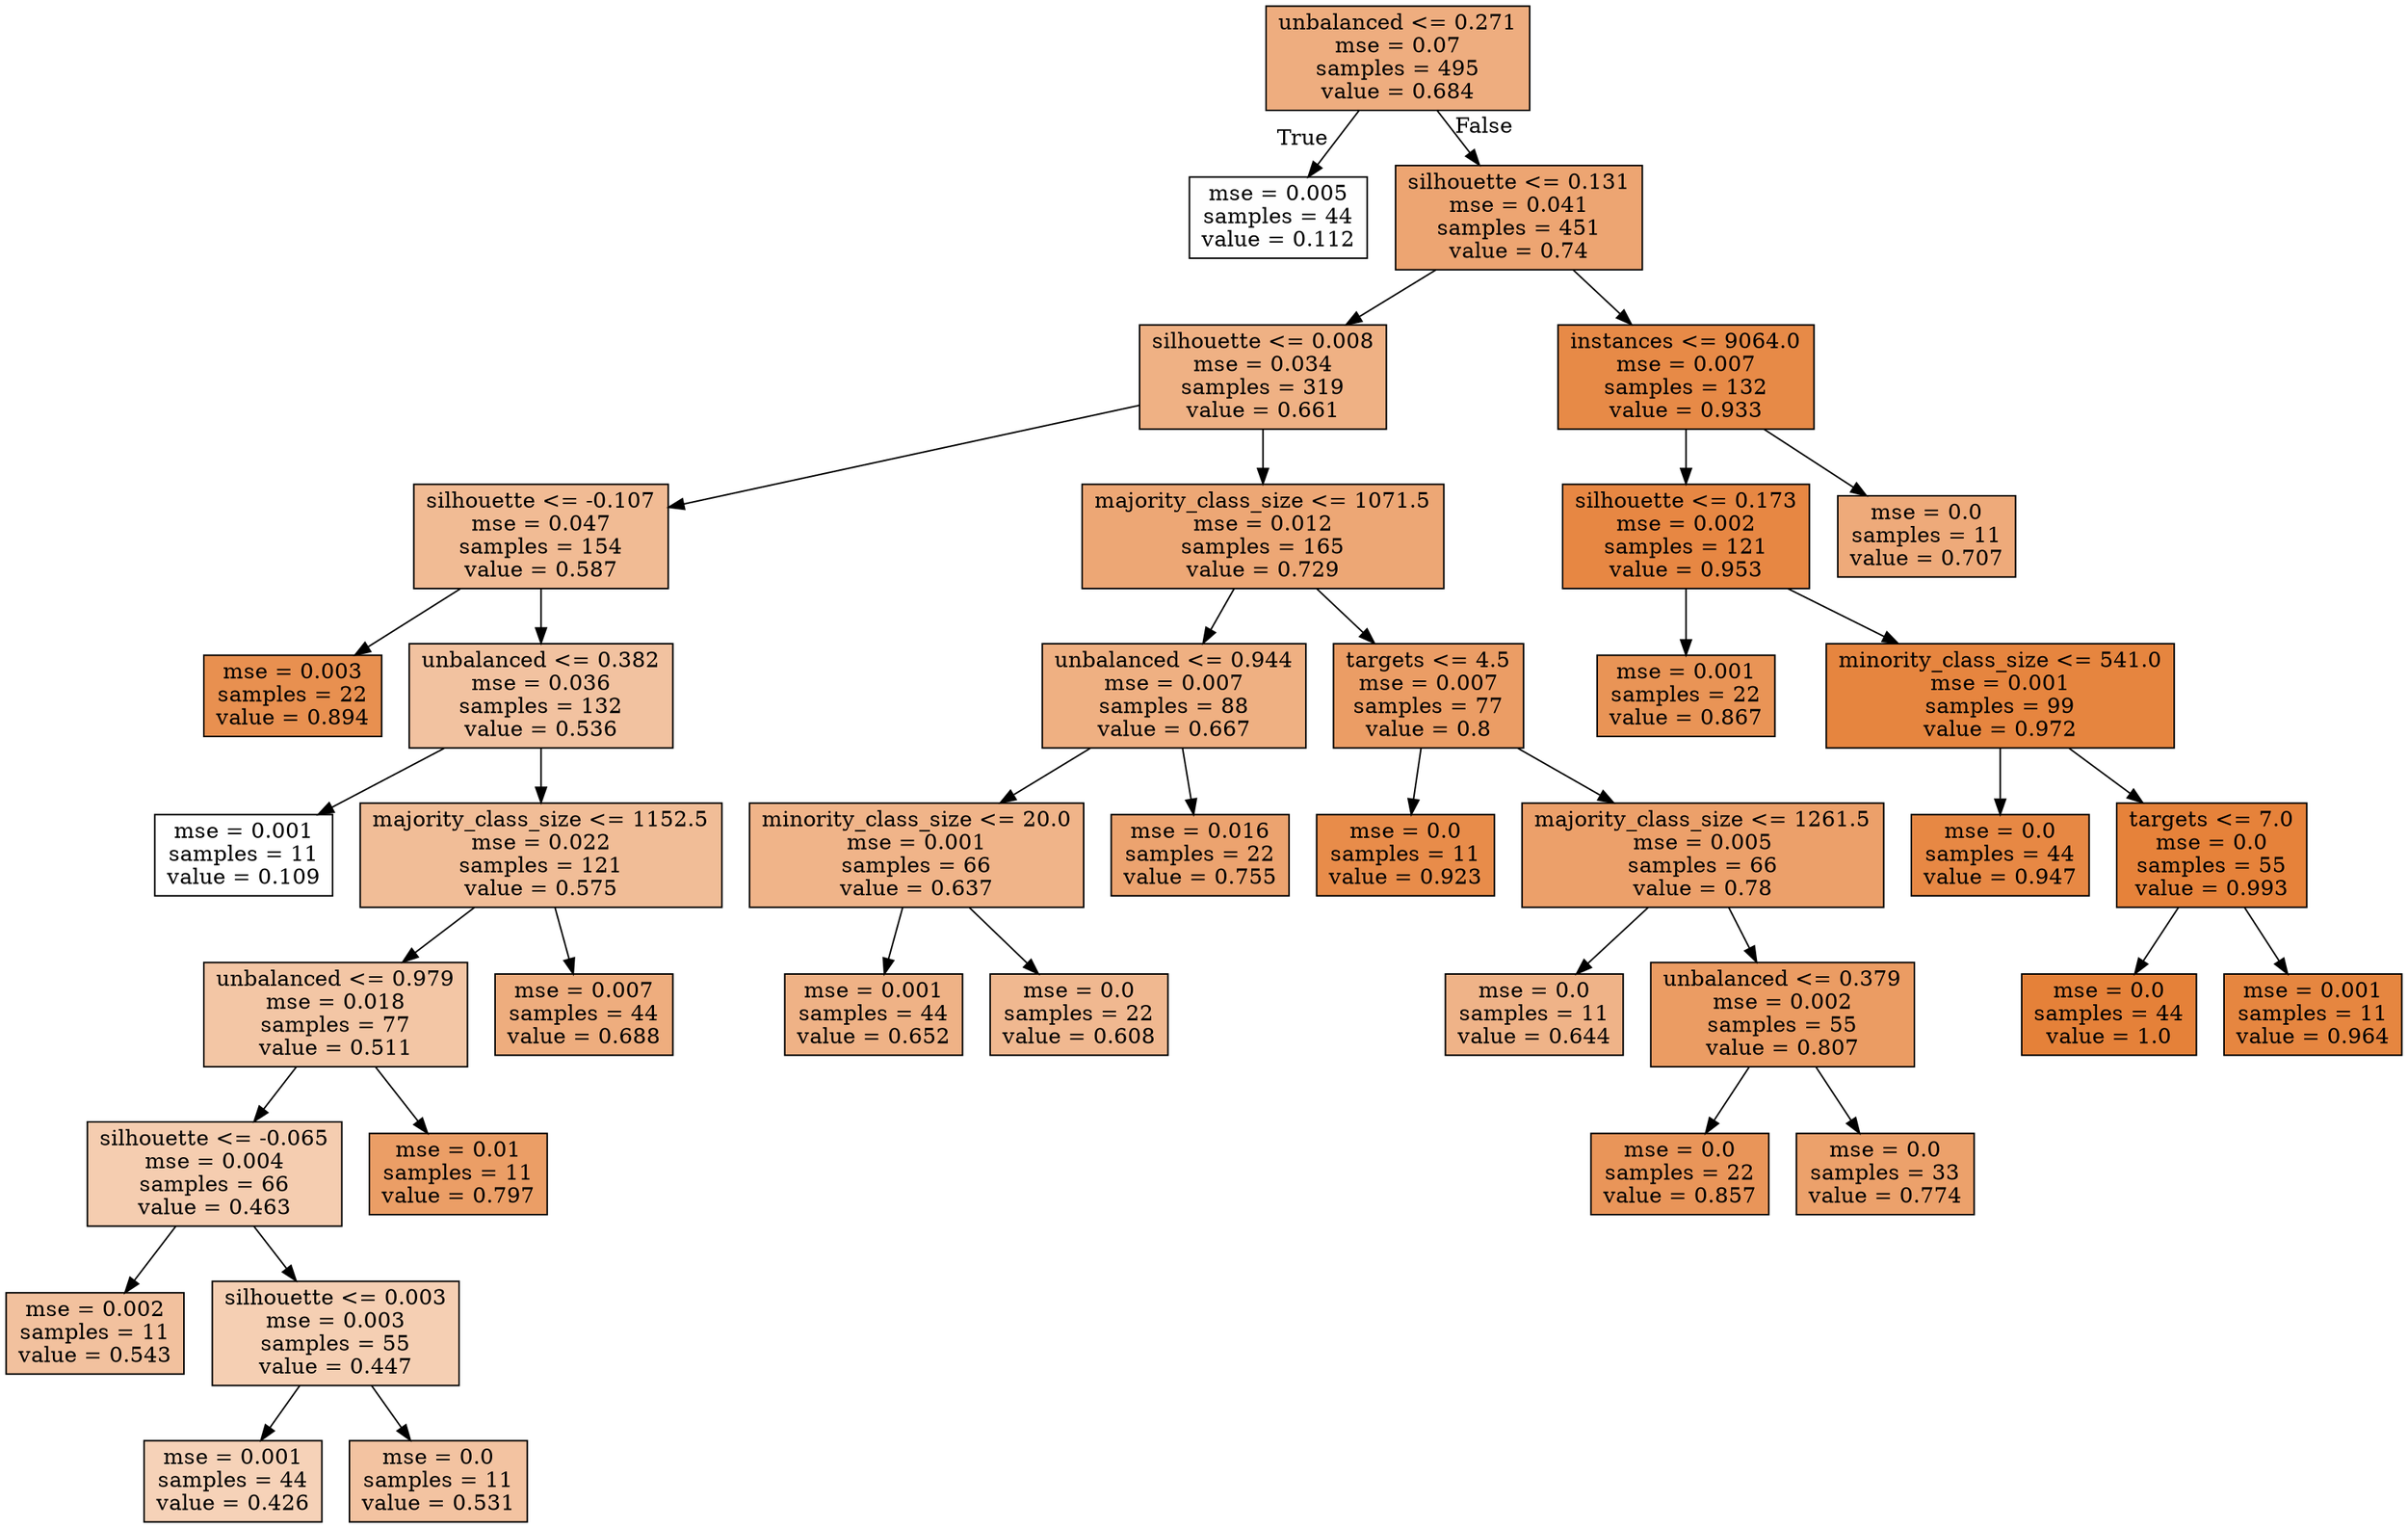digraph Tree {
node [shape=box, style="filled", color="black"] ;
0 [label="unbalanced <= 0.271\nmse = 0.07\nsamples = 495\nvalue = 0.684", fillcolor="#e58139a5"] ;
1 [label="mse = 0.005\nsamples = 44\nvalue = 0.112", fillcolor="#e5813901"] ;
0 -> 1 [labeldistance=2.5, labelangle=45, headlabel="True"] ;
2 [label="silhouette <= 0.131\nmse = 0.041\nsamples = 451\nvalue = 0.74", fillcolor="#e58139b5"] ;
0 -> 2 [labeldistance=2.5, labelangle=-45, headlabel="False"] ;
3 [label="silhouette <= 0.008\nmse = 0.034\nsamples = 319\nvalue = 0.661", fillcolor="#e581399e"] ;
2 -> 3 ;
4 [label="silhouette <= -0.107\nmse = 0.047\nsamples = 154\nvalue = 0.587", fillcolor="#e5813989"] ;
3 -> 4 ;
5 [label="mse = 0.003\nsamples = 22\nvalue = 0.894", fillcolor="#e58139e1"] ;
4 -> 5 ;
6 [label="unbalanced <= 0.382\nmse = 0.036\nsamples = 132\nvalue = 0.536", fillcolor="#e581397a"] ;
4 -> 6 ;
7 [label="mse = 0.001\nsamples = 11\nvalue = 0.109", fillcolor="#e5813900"] ;
6 -> 7 ;
8 [label="majority_class_size <= 1152.5\nmse = 0.022\nsamples = 121\nvalue = 0.575", fillcolor="#e5813985"] ;
6 -> 8 ;
9 [label="unbalanced <= 0.979\nmse = 0.018\nsamples = 77\nvalue = 0.511", fillcolor="#e5813973"] ;
8 -> 9 ;
10 [label="silhouette <= -0.065\nmse = 0.004\nsamples = 66\nvalue = 0.463", fillcolor="#e5813965"] ;
9 -> 10 ;
11 [label="mse = 0.002\nsamples = 11\nvalue = 0.543", fillcolor="#e581397c"] ;
10 -> 11 ;
12 [label="silhouette <= 0.003\nmse = 0.003\nsamples = 55\nvalue = 0.447", fillcolor="#e5813961"] ;
10 -> 12 ;
13 [label="mse = 0.001\nsamples = 44\nvalue = 0.426", fillcolor="#e581395b"] ;
12 -> 13 ;
14 [label="mse = 0.0\nsamples = 11\nvalue = 0.531", fillcolor="#e5813979"] ;
12 -> 14 ;
15 [label="mse = 0.01\nsamples = 11\nvalue = 0.797", fillcolor="#e58139c5"] ;
9 -> 15 ;
16 [label="mse = 0.007\nsamples = 44\nvalue = 0.688", fillcolor="#e58139a6"] ;
8 -> 16 ;
17 [label="majority_class_size <= 1071.5\nmse = 0.012\nsamples = 165\nvalue = 0.729", fillcolor="#e58139b1"] ;
3 -> 17 ;
18 [label="unbalanced <= 0.944\nmse = 0.007\nsamples = 88\nvalue = 0.667", fillcolor="#e58139a0"] ;
17 -> 18 ;
19 [label="minority_class_size <= 20.0\nmse = 0.001\nsamples = 66\nvalue = 0.637", fillcolor="#e5813997"] ;
18 -> 19 ;
20 [label="mse = 0.001\nsamples = 44\nvalue = 0.652", fillcolor="#e581399b"] ;
19 -> 20 ;
21 [label="mse = 0.0\nsamples = 22\nvalue = 0.608", fillcolor="#e581398f"] ;
19 -> 21 ;
22 [label="mse = 0.016\nsamples = 22\nvalue = 0.755", fillcolor="#e58139b9"] ;
18 -> 22 ;
23 [label="targets <= 4.5\nmse = 0.007\nsamples = 77\nvalue = 0.8", fillcolor="#e58139c6"] ;
17 -> 23 ;
24 [label="mse = 0.0\nsamples = 11\nvalue = 0.923", fillcolor="#e58139e9"] ;
23 -> 24 ;
25 [label="majority_class_size <= 1261.5\nmse = 0.005\nsamples = 66\nvalue = 0.78", fillcolor="#e58139c0"] ;
23 -> 25 ;
26 [label="mse = 0.0\nsamples = 11\nvalue = 0.644", fillcolor="#e5813999"] ;
25 -> 26 ;
27 [label="unbalanced <= 0.379\nmse = 0.002\nsamples = 55\nvalue = 0.807", fillcolor="#e58139c8"] ;
25 -> 27 ;
28 [label="mse = 0.0\nsamples = 22\nvalue = 0.857", fillcolor="#e58139d6"] ;
27 -> 28 ;
29 [label="mse = 0.0\nsamples = 33\nvalue = 0.774", fillcolor="#e58139be"] ;
27 -> 29 ;
30 [label="instances <= 9064.0\nmse = 0.007\nsamples = 132\nvalue = 0.933", fillcolor="#e58139ec"] ;
2 -> 30 ;
31 [label="silhouette <= 0.173\nmse = 0.002\nsamples = 121\nvalue = 0.953", fillcolor="#e58139f2"] ;
30 -> 31 ;
32 [label="mse = 0.001\nsamples = 22\nvalue = 0.867", fillcolor="#e58139d9"] ;
31 -> 32 ;
33 [label="minority_class_size <= 541.0\nmse = 0.001\nsamples = 99\nvalue = 0.972", fillcolor="#e58139f7"] ;
31 -> 33 ;
34 [label="mse = 0.0\nsamples = 44\nvalue = 0.947", fillcolor="#e58139f0"] ;
33 -> 34 ;
35 [label="targets <= 7.0\nmse = 0.0\nsamples = 55\nvalue = 0.993", fillcolor="#e58139fd"] ;
33 -> 35 ;
36 [label="mse = 0.0\nsamples = 44\nvalue = 1.0", fillcolor="#e58139ff"] ;
35 -> 36 ;
37 [label="mse = 0.001\nsamples = 11\nvalue = 0.964", fillcolor="#e58139f5"] ;
35 -> 37 ;
38 [label="mse = 0.0\nsamples = 11\nvalue = 0.707", fillcolor="#e58139ab"] ;
30 -> 38 ;
}